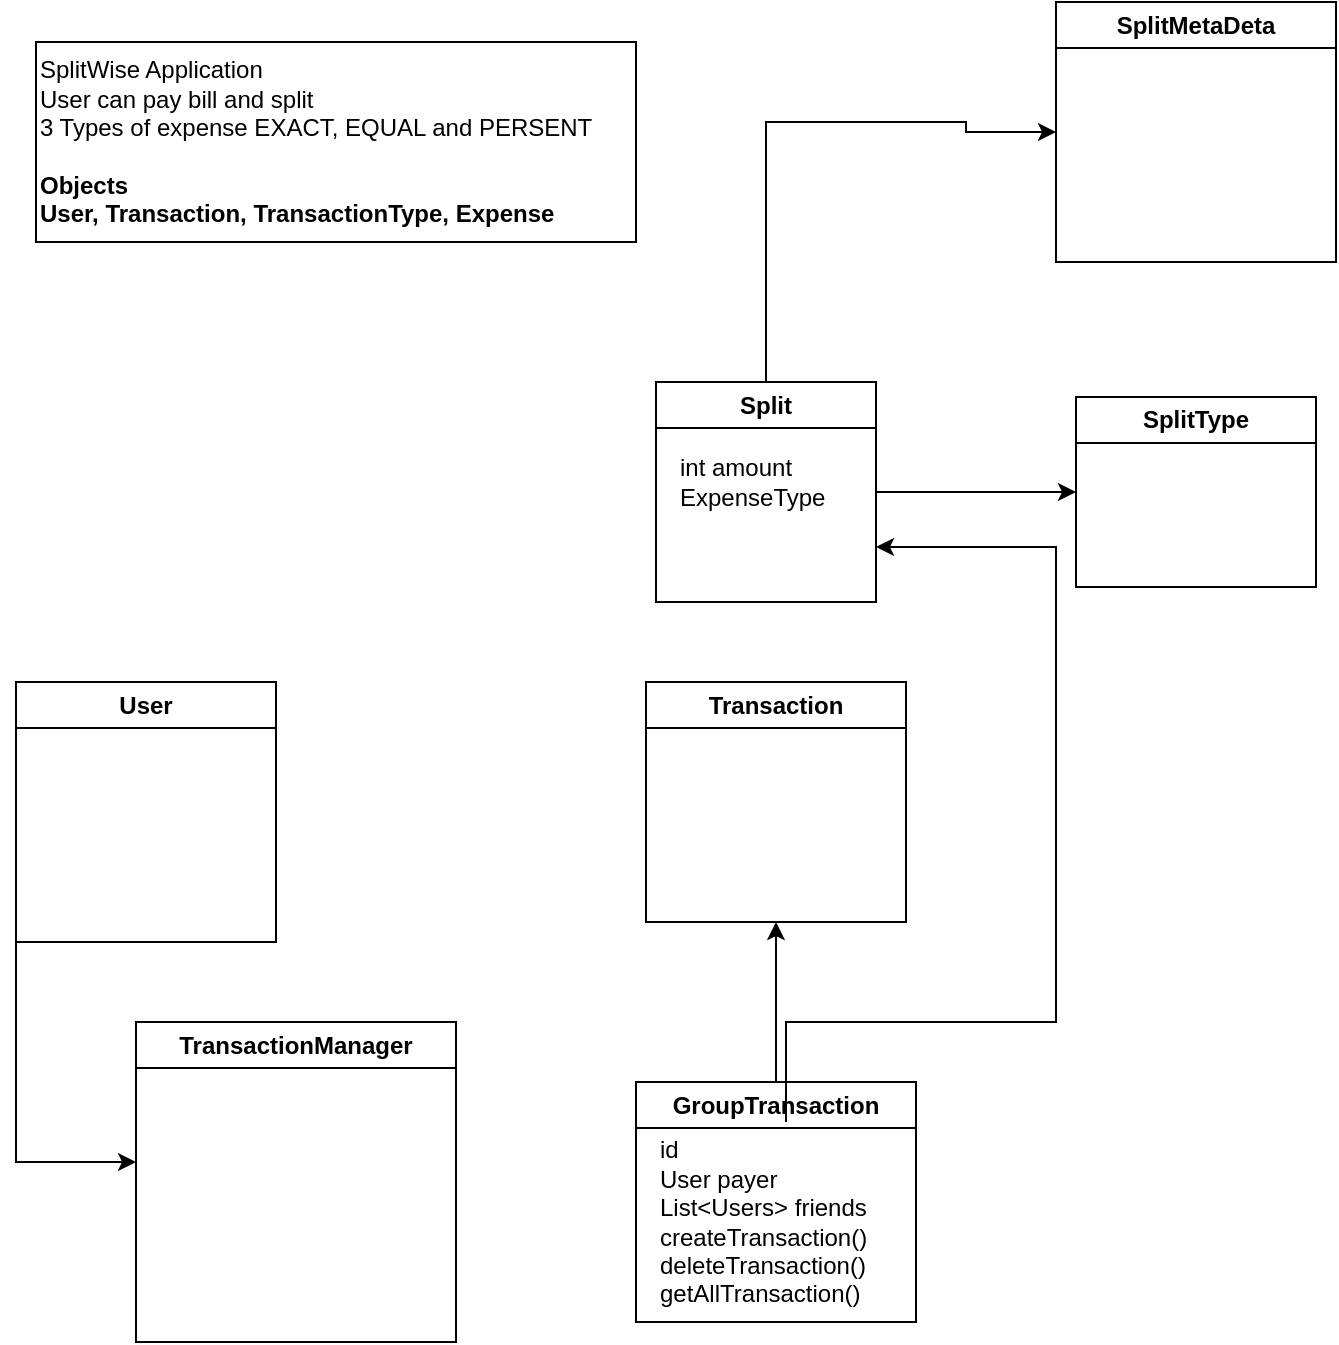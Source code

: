 <mxfile version="24.7.12">
  <diagram name="Page-1" id="qY6wIf-TYCN1N58yRhH1">
    <mxGraphModel dx="794" dy="1512" grid="1" gridSize="10" guides="1" tooltips="1" connect="1" arrows="1" fold="1" page="1" pageScale="1" pageWidth="850" pageHeight="1100" math="0" shadow="0">
      <root>
        <mxCell id="0" />
        <mxCell id="1" parent="0" />
        <mxCell id="6Szy1-F60oBor6cSgddL-1" value="SplitWise Application&lt;div&gt;User can pay bill and split&lt;/div&gt;&lt;div&gt;3 Types of expense EXACT, EQUAL and PERSENT&lt;/div&gt;&lt;div&gt;&lt;br&gt;&lt;/div&gt;&lt;div&gt;&lt;b&gt;Objects&lt;/b&gt;&lt;/div&gt;&lt;div&gt;&lt;b&gt;User, Transaction, TransactionType, Expense&lt;/b&gt;&lt;/div&gt;" style="rounded=0;whiteSpace=wrap;html=1;align=left;" vertex="1" parent="1">
          <mxGeometry x="40" y="-40" width="300" height="100" as="geometry" />
        </mxCell>
        <mxCell id="6Szy1-F60oBor6cSgddL-22" style="edgeStyle=orthogonalEdgeStyle;rounded=0;orthogonalLoop=1;jettySize=auto;html=1;" edge="1" parent="1" source="6Szy1-F60oBor6cSgddL-2">
          <mxGeometry relative="1" as="geometry">
            <mxPoint x="90" y="520" as="targetPoint" />
            <Array as="points">
              <mxPoint x="30" y="520" />
            </Array>
          </mxGeometry>
        </mxCell>
        <mxCell id="6Szy1-F60oBor6cSgddL-2" value="User" style="swimlane;whiteSpace=wrap;html=1;" vertex="1" parent="1">
          <mxGeometry x="30" y="280" width="130" height="130" as="geometry" />
        </mxCell>
        <mxCell id="6Szy1-F60oBor6cSgddL-6" style="edgeStyle=orthogonalEdgeStyle;rounded=0;orthogonalLoop=1;jettySize=auto;html=1;entryX=0;entryY=0.5;entryDx=0;entryDy=0;" edge="1" parent="1" source="6Szy1-F60oBor6cSgddL-3" target="6Szy1-F60oBor6cSgddL-4">
          <mxGeometry relative="1" as="geometry" />
        </mxCell>
        <mxCell id="6Szy1-F60oBor6cSgddL-19" style="edgeStyle=orthogonalEdgeStyle;rounded=0;orthogonalLoop=1;jettySize=auto;html=1;entryX=0;entryY=0.5;entryDx=0;entryDy=0;" edge="1" parent="1" source="6Szy1-F60oBor6cSgddL-3" target="6Szy1-F60oBor6cSgddL-18">
          <mxGeometry relative="1" as="geometry">
            <Array as="points">
              <mxPoint x="405" />
              <mxPoint x="505" />
              <mxPoint x="505" y="5" />
            </Array>
          </mxGeometry>
        </mxCell>
        <mxCell id="6Szy1-F60oBor6cSgddL-3" value="Split" style="swimlane;whiteSpace=wrap;html=1;" vertex="1" parent="1">
          <mxGeometry x="350" y="130" width="110" height="110" as="geometry" />
        </mxCell>
        <mxCell id="6Szy1-F60oBor6cSgddL-17" value="int amount&lt;div&gt;ExpenseType&amp;nbsp;&lt;/div&gt;" style="text;html=1;align=left;verticalAlign=middle;resizable=0;points=[];autosize=1;strokeColor=none;fillColor=none;" vertex="1" parent="6Szy1-F60oBor6cSgddL-3">
          <mxGeometry x="10" y="30" width="100" height="40" as="geometry" />
        </mxCell>
        <mxCell id="6Szy1-F60oBor6cSgddL-4" value="SplitType" style="swimlane;whiteSpace=wrap;html=1;startSize=23;" vertex="1" parent="1">
          <mxGeometry x="560" y="137.5" width="120" height="95" as="geometry" />
        </mxCell>
        <mxCell id="6Szy1-F60oBor6cSgddL-15" style="edgeStyle=orthogonalEdgeStyle;rounded=0;orthogonalLoop=1;jettySize=auto;html=1;entryX=0.5;entryY=1;entryDx=0;entryDy=0;" edge="1" parent="1" source="6Szy1-F60oBor6cSgddL-9" target="6Szy1-F60oBor6cSgddL-14">
          <mxGeometry relative="1" as="geometry" />
        </mxCell>
        <mxCell id="6Szy1-F60oBor6cSgddL-9" value="GroupTransaction" style="swimlane;whiteSpace=wrap;html=1;" vertex="1" parent="1">
          <mxGeometry x="340" y="480" width="140" height="120" as="geometry" />
        </mxCell>
        <mxCell id="6Szy1-F60oBor6cSgddL-10" value="id&lt;div&gt;User payer&lt;/div&gt;&lt;div&gt;List&amp;lt;Users&amp;gt; friends&lt;br&gt;&lt;div&gt;createTransaction()&lt;/div&gt;&lt;div&gt;deleteTransaction()&lt;/div&gt;&lt;div&gt;getAllTransaction()&lt;/div&gt;&lt;/div&gt;" style="text;html=1;align=left;verticalAlign=middle;resizable=0;points=[];autosize=1;strokeColor=none;fillColor=none;" vertex="1" parent="6Szy1-F60oBor6cSgddL-9">
          <mxGeometry x="10" y="20" width="130" height="100" as="geometry" />
        </mxCell>
        <mxCell id="6Szy1-F60oBor6cSgddL-14" value="Transaction" style="swimlane;whiteSpace=wrap;html=1;" vertex="1" parent="1">
          <mxGeometry x="345" y="280" width="130" height="120" as="geometry" />
        </mxCell>
        <mxCell id="6Szy1-F60oBor6cSgddL-16" style="edgeStyle=orthogonalEdgeStyle;rounded=0;orthogonalLoop=1;jettySize=auto;html=1;entryX=1;entryY=0.75;entryDx=0;entryDy=0;" edge="1" parent="1" source="6Szy1-F60oBor6cSgddL-10" target="6Szy1-F60oBor6cSgddL-3">
          <mxGeometry relative="1" as="geometry">
            <Array as="points">
              <mxPoint x="415" y="450" />
              <mxPoint x="550" y="450" />
              <mxPoint x="550" y="213" />
            </Array>
          </mxGeometry>
        </mxCell>
        <mxCell id="6Szy1-F60oBor6cSgddL-18" value="SplitMetaDeta" style="swimlane;whiteSpace=wrap;html=1;" vertex="1" parent="1">
          <mxGeometry x="550" y="-60" width="140" height="130" as="geometry" />
        </mxCell>
        <mxCell id="6Szy1-F60oBor6cSgddL-21" value="TransactionManager" style="swimlane;whiteSpace=wrap;html=1;" vertex="1" parent="1">
          <mxGeometry x="90" y="450" width="160" height="160" as="geometry" />
        </mxCell>
      </root>
    </mxGraphModel>
  </diagram>
</mxfile>

